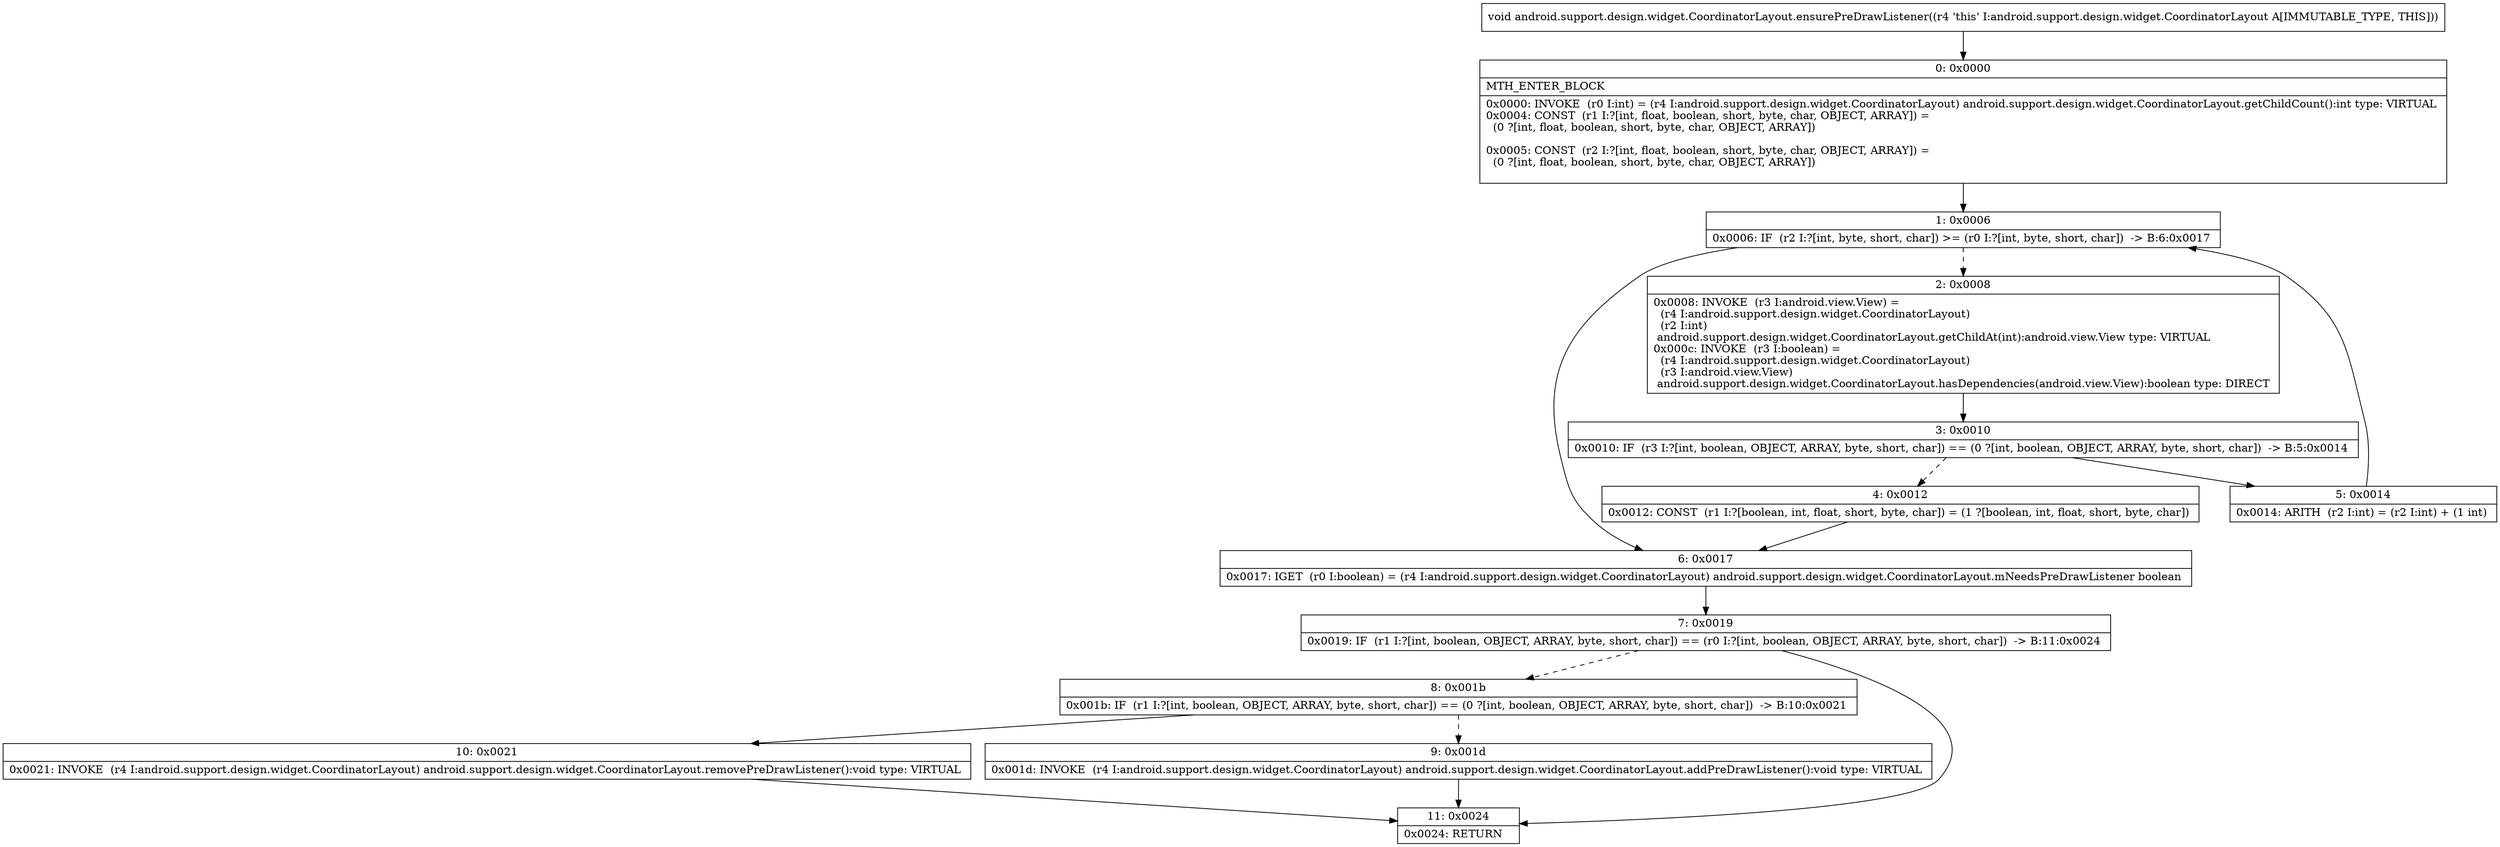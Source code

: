 digraph "CFG forandroid.support.design.widget.CoordinatorLayout.ensurePreDrawListener()V" {
Node_0 [shape=record,label="{0\:\ 0x0000|MTH_ENTER_BLOCK\l|0x0000: INVOKE  (r0 I:int) = (r4 I:android.support.design.widget.CoordinatorLayout) android.support.design.widget.CoordinatorLayout.getChildCount():int type: VIRTUAL \l0x0004: CONST  (r1 I:?[int, float, boolean, short, byte, char, OBJECT, ARRAY]) = \l  (0 ?[int, float, boolean, short, byte, char, OBJECT, ARRAY])\l \l0x0005: CONST  (r2 I:?[int, float, boolean, short, byte, char, OBJECT, ARRAY]) = \l  (0 ?[int, float, boolean, short, byte, char, OBJECT, ARRAY])\l \l}"];
Node_1 [shape=record,label="{1\:\ 0x0006|0x0006: IF  (r2 I:?[int, byte, short, char]) \>= (r0 I:?[int, byte, short, char])  \-\> B:6:0x0017 \l}"];
Node_2 [shape=record,label="{2\:\ 0x0008|0x0008: INVOKE  (r3 I:android.view.View) = \l  (r4 I:android.support.design.widget.CoordinatorLayout)\l  (r2 I:int)\l android.support.design.widget.CoordinatorLayout.getChildAt(int):android.view.View type: VIRTUAL \l0x000c: INVOKE  (r3 I:boolean) = \l  (r4 I:android.support.design.widget.CoordinatorLayout)\l  (r3 I:android.view.View)\l android.support.design.widget.CoordinatorLayout.hasDependencies(android.view.View):boolean type: DIRECT \l}"];
Node_3 [shape=record,label="{3\:\ 0x0010|0x0010: IF  (r3 I:?[int, boolean, OBJECT, ARRAY, byte, short, char]) == (0 ?[int, boolean, OBJECT, ARRAY, byte, short, char])  \-\> B:5:0x0014 \l}"];
Node_4 [shape=record,label="{4\:\ 0x0012|0x0012: CONST  (r1 I:?[boolean, int, float, short, byte, char]) = (1 ?[boolean, int, float, short, byte, char]) \l}"];
Node_5 [shape=record,label="{5\:\ 0x0014|0x0014: ARITH  (r2 I:int) = (r2 I:int) + (1 int) \l}"];
Node_6 [shape=record,label="{6\:\ 0x0017|0x0017: IGET  (r0 I:boolean) = (r4 I:android.support.design.widget.CoordinatorLayout) android.support.design.widget.CoordinatorLayout.mNeedsPreDrawListener boolean \l}"];
Node_7 [shape=record,label="{7\:\ 0x0019|0x0019: IF  (r1 I:?[int, boolean, OBJECT, ARRAY, byte, short, char]) == (r0 I:?[int, boolean, OBJECT, ARRAY, byte, short, char])  \-\> B:11:0x0024 \l}"];
Node_8 [shape=record,label="{8\:\ 0x001b|0x001b: IF  (r1 I:?[int, boolean, OBJECT, ARRAY, byte, short, char]) == (0 ?[int, boolean, OBJECT, ARRAY, byte, short, char])  \-\> B:10:0x0021 \l}"];
Node_9 [shape=record,label="{9\:\ 0x001d|0x001d: INVOKE  (r4 I:android.support.design.widget.CoordinatorLayout) android.support.design.widget.CoordinatorLayout.addPreDrawListener():void type: VIRTUAL \l}"];
Node_10 [shape=record,label="{10\:\ 0x0021|0x0021: INVOKE  (r4 I:android.support.design.widget.CoordinatorLayout) android.support.design.widget.CoordinatorLayout.removePreDrawListener():void type: VIRTUAL \l}"];
Node_11 [shape=record,label="{11\:\ 0x0024|0x0024: RETURN   \l}"];
MethodNode[shape=record,label="{void android.support.design.widget.CoordinatorLayout.ensurePreDrawListener((r4 'this' I:android.support.design.widget.CoordinatorLayout A[IMMUTABLE_TYPE, THIS])) }"];
MethodNode -> Node_0;
Node_0 -> Node_1;
Node_1 -> Node_2[style=dashed];
Node_1 -> Node_6;
Node_2 -> Node_3;
Node_3 -> Node_4[style=dashed];
Node_3 -> Node_5;
Node_4 -> Node_6;
Node_5 -> Node_1;
Node_6 -> Node_7;
Node_7 -> Node_8[style=dashed];
Node_7 -> Node_11;
Node_8 -> Node_9[style=dashed];
Node_8 -> Node_10;
Node_9 -> Node_11;
Node_10 -> Node_11;
}

